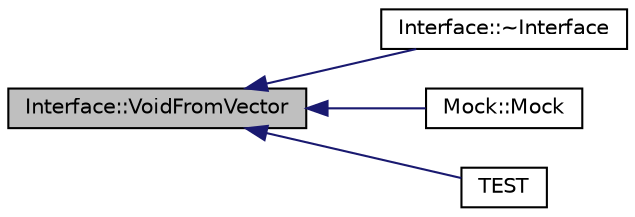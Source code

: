 digraph "Interface::VoidFromVector"
{
  edge [fontname="Helvetica",fontsize="10",labelfontname="Helvetica",labelfontsize="10"];
  node [fontname="Helvetica",fontsize="10",shape=record];
  rankdir="LR";
  Node53 [label="Interface::VoidFromVector",height=0.2,width=0.4,color="black", fillcolor="grey75", style="filled", fontcolor="black"];
  Node53 -> Node54 [dir="back",color="midnightblue",fontsize="10",style="solid",fontname="Helvetica"];
  Node54 [label="Interface::~Interface",height=0.2,width=0.4,color="black", fillcolor="white", style="filled",URL="$de/d95/class_interface.html#a67eca71a4ef8d28dc959dd495e2b2b59"];
  Node53 -> Node55 [dir="back",color="midnightblue",fontsize="10",style="solid",fontname="Helvetica"];
  Node55 [label="Mock::Mock",height=0.2,width=0.4,color="black", fillcolor="white", style="filled",URL="$d8/d46/class_mock.html#a2b9528f2e7fcf9738201a5ea667c1998"];
  Node53 -> Node56 [dir="back",color="midnightblue",fontsize="10",style="solid",fontname="Helvetica"];
  Node56 [label="TEST",height=0.2,width=0.4,color="black", fillcolor="white", style="filled",URL="$d8/dce/gmock__link__test_8h.html#adccb056e47ae0c111fdb5c8718aa1237"];
}
